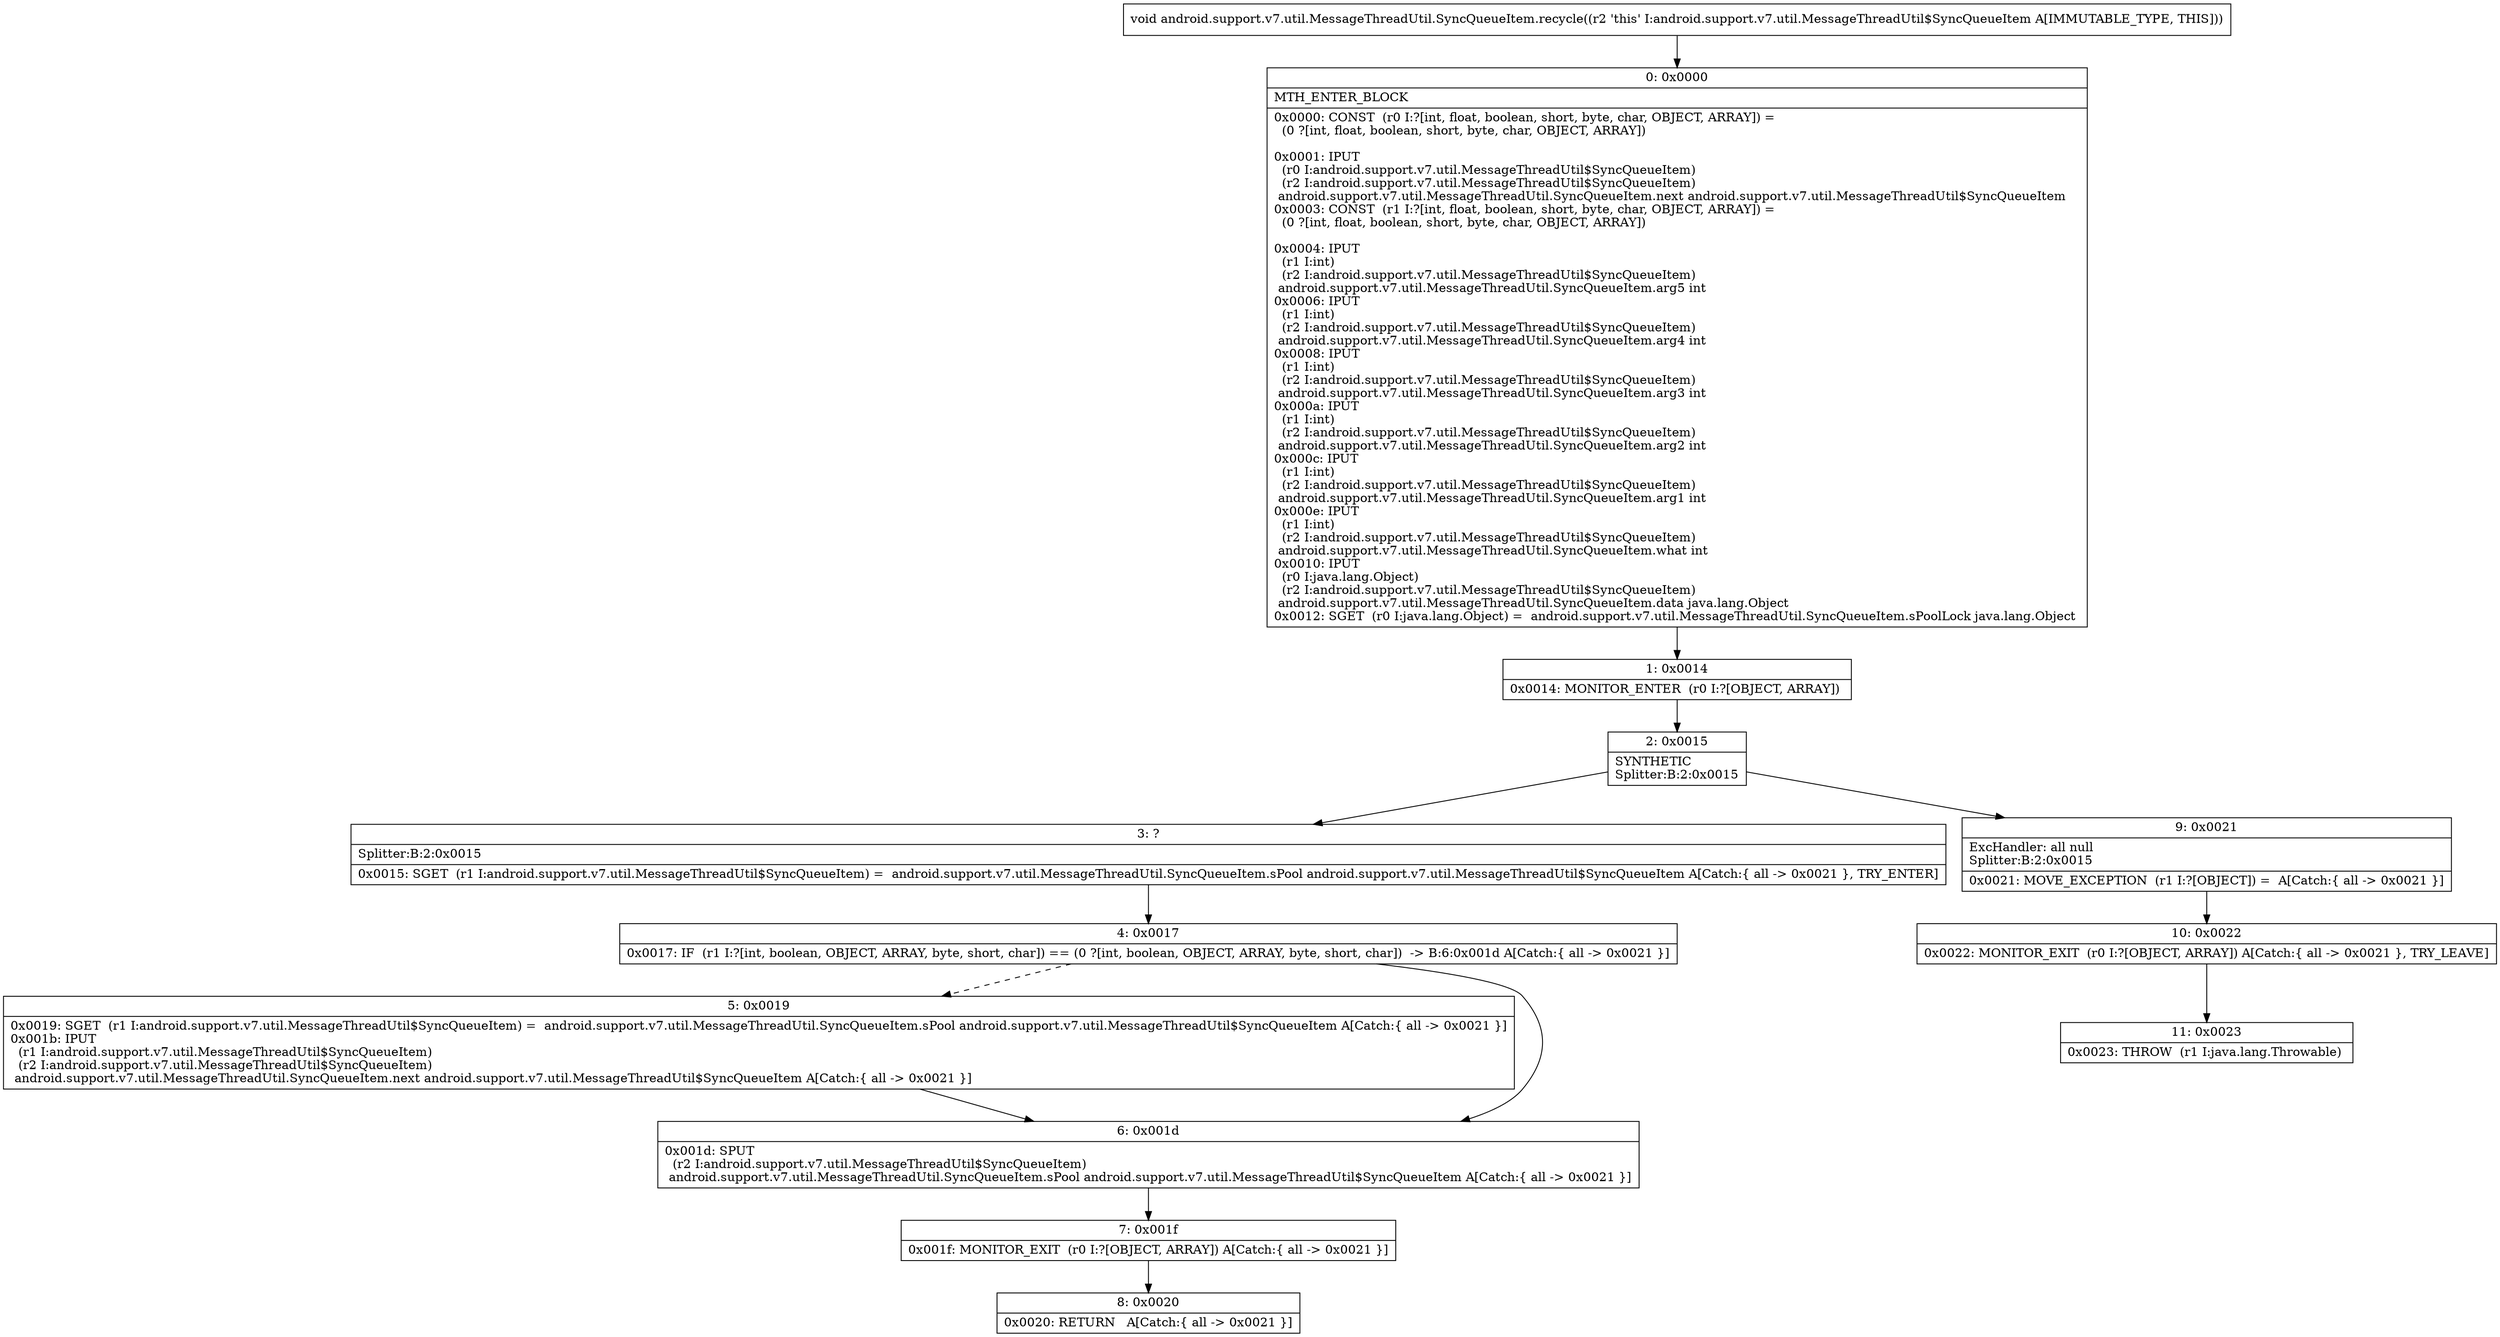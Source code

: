 digraph "CFG forandroid.support.v7.util.MessageThreadUtil.SyncQueueItem.recycle()V" {
Node_0 [shape=record,label="{0\:\ 0x0000|MTH_ENTER_BLOCK\l|0x0000: CONST  (r0 I:?[int, float, boolean, short, byte, char, OBJECT, ARRAY]) = \l  (0 ?[int, float, boolean, short, byte, char, OBJECT, ARRAY])\l \l0x0001: IPUT  \l  (r0 I:android.support.v7.util.MessageThreadUtil$SyncQueueItem)\l  (r2 I:android.support.v7.util.MessageThreadUtil$SyncQueueItem)\l android.support.v7.util.MessageThreadUtil.SyncQueueItem.next android.support.v7.util.MessageThreadUtil$SyncQueueItem \l0x0003: CONST  (r1 I:?[int, float, boolean, short, byte, char, OBJECT, ARRAY]) = \l  (0 ?[int, float, boolean, short, byte, char, OBJECT, ARRAY])\l \l0x0004: IPUT  \l  (r1 I:int)\l  (r2 I:android.support.v7.util.MessageThreadUtil$SyncQueueItem)\l android.support.v7.util.MessageThreadUtil.SyncQueueItem.arg5 int \l0x0006: IPUT  \l  (r1 I:int)\l  (r2 I:android.support.v7.util.MessageThreadUtil$SyncQueueItem)\l android.support.v7.util.MessageThreadUtil.SyncQueueItem.arg4 int \l0x0008: IPUT  \l  (r1 I:int)\l  (r2 I:android.support.v7.util.MessageThreadUtil$SyncQueueItem)\l android.support.v7.util.MessageThreadUtil.SyncQueueItem.arg3 int \l0x000a: IPUT  \l  (r1 I:int)\l  (r2 I:android.support.v7.util.MessageThreadUtil$SyncQueueItem)\l android.support.v7.util.MessageThreadUtil.SyncQueueItem.arg2 int \l0x000c: IPUT  \l  (r1 I:int)\l  (r2 I:android.support.v7.util.MessageThreadUtil$SyncQueueItem)\l android.support.v7.util.MessageThreadUtil.SyncQueueItem.arg1 int \l0x000e: IPUT  \l  (r1 I:int)\l  (r2 I:android.support.v7.util.MessageThreadUtil$SyncQueueItem)\l android.support.v7.util.MessageThreadUtil.SyncQueueItem.what int \l0x0010: IPUT  \l  (r0 I:java.lang.Object)\l  (r2 I:android.support.v7.util.MessageThreadUtil$SyncQueueItem)\l android.support.v7.util.MessageThreadUtil.SyncQueueItem.data java.lang.Object \l0x0012: SGET  (r0 I:java.lang.Object) =  android.support.v7.util.MessageThreadUtil.SyncQueueItem.sPoolLock java.lang.Object \l}"];
Node_1 [shape=record,label="{1\:\ 0x0014|0x0014: MONITOR_ENTER  (r0 I:?[OBJECT, ARRAY]) \l}"];
Node_2 [shape=record,label="{2\:\ 0x0015|SYNTHETIC\lSplitter:B:2:0x0015\l}"];
Node_3 [shape=record,label="{3\:\ ?|Splitter:B:2:0x0015\l|0x0015: SGET  (r1 I:android.support.v7.util.MessageThreadUtil$SyncQueueItem) =  android.support.v7.util.MessageThreadUtil.SyncQueueItem.sPool android.support.v7.util.MessageThreadUtil$SyncQueueItem A[Catch:\{ all \-\> 0x0021 \}, TRY_ENTER]\l}"];
Node_4 [shape=record,label="{4\:\ 0x0017|0x0017: IF  (r1 I:?[int, boolean, OBJECT, ARRAY, byte, short, char]) == (0 ?[int, boolean, OBJECT, ARRAY, byte, short, char])  \-\> B:6:0x001d A[Catch:\{ all \-\> 0x0021 \}]\l}"];
Node_5 [shape=record,label="{5\:\ 0x0019|0x0019: SGET  (r1 I:android.support.v7.util.MessageThreadUtil$SyncQueueItem) =  android.support.v7.util.MessageThreadUtil.SyncQueueItem.sPool android.support.v7.util.MessageThreadUtil$SyncQueueItem A[Catch:\{ all \-\> 0x0021 \}]\l0x001b: IPUT  \l  (r1 I:android.support.v7.util.MessageThreadUtil$SyncQueueItem)\l  (r2 I:android.support.v7.util.MessageThreadUtil$SyncQueueItem)\l android.support.v7.util.MessageThreadUtil.SyncQueueItem.next android.support.v7.util.MessageThreadUtil$SyncQueueItem A[Catch:\{ all \-\> 0x0021 \}]\l}"];
Node_6 [shape=record,label="{6\:\ 0x001d|0x001d: SPUT  \l  (r2 I:android.support.v7.util.MessageThreadUtil$SyncQueueItem)\l android.support.v7.util.MessageThreadUtil.SyncQueueItem.sPool android.support.v7.util.MessageThreadUtil$SyncQueueItem A[Catch:\{ all \-\> 0x0021 \}]\l}"];
Node_7 [shape=record,label="{7\:\ 0x001f|0x001f: MONITOR_EXIT  (r0 I:?[OBJECT, ARRAY]) A[Catch:\{ all \-\> 0x0021 \}]\l}"];
Node_8 [shape=record,label="{8\:\ 0x0020|0x0020: RETURN   A[Catch:\{ all \-\> 0x0021 \}]\l}"];
Node_9 [shape=record,label="{9\:\ 0x0021|ExcHandler: all null\lSplitter:B:2:0x0015\l|0x0021: MOVE_EXCEPTION  (r1 I:?[OBJECT]) =  A[Catch:\{ all \-\> 0x0021 \}]\l}"];
Node_10 [shape=record,label="{10\:\ 0x0022|0x0022: MONITOR_EXIT  (r0 I:?[OBJECT, ARRAY]) A[Catch:\{ all \-\> 0x0021 \}, TRY_LEAVE]\l}"];
Node_11 [shape=record,label="{11\:\ 0x0023|0x0023: THROW  (r1 I:java.lang.Throwable) \l}"];
MethodNode[shape=record,label="{void android.support.v7.util.MessageThreadUtil.SyncQueueItem.recycle((r2 'this' I:android.support.v7.util.MessageThreadUtil$SyncQueueItem A[IMMUTABLE_TYPE, THIS])) }"];
MethodNode -> Node_0;
Node_0 -> Node_1;
Node_1 -> Node_2;
Node_2 -> Node_3;
Node_2 -> Node_9;
Node_3 -> Node_4;
Node_4 -> Node_5[style=dashed];
Node_4 -> Node_6;
Node_5 -> Node_6;
Node_6 -> Node_7;
Node_7 -> Node_8;
Node_9 -> Node_10;
Node_10 -> Node_11;
}

